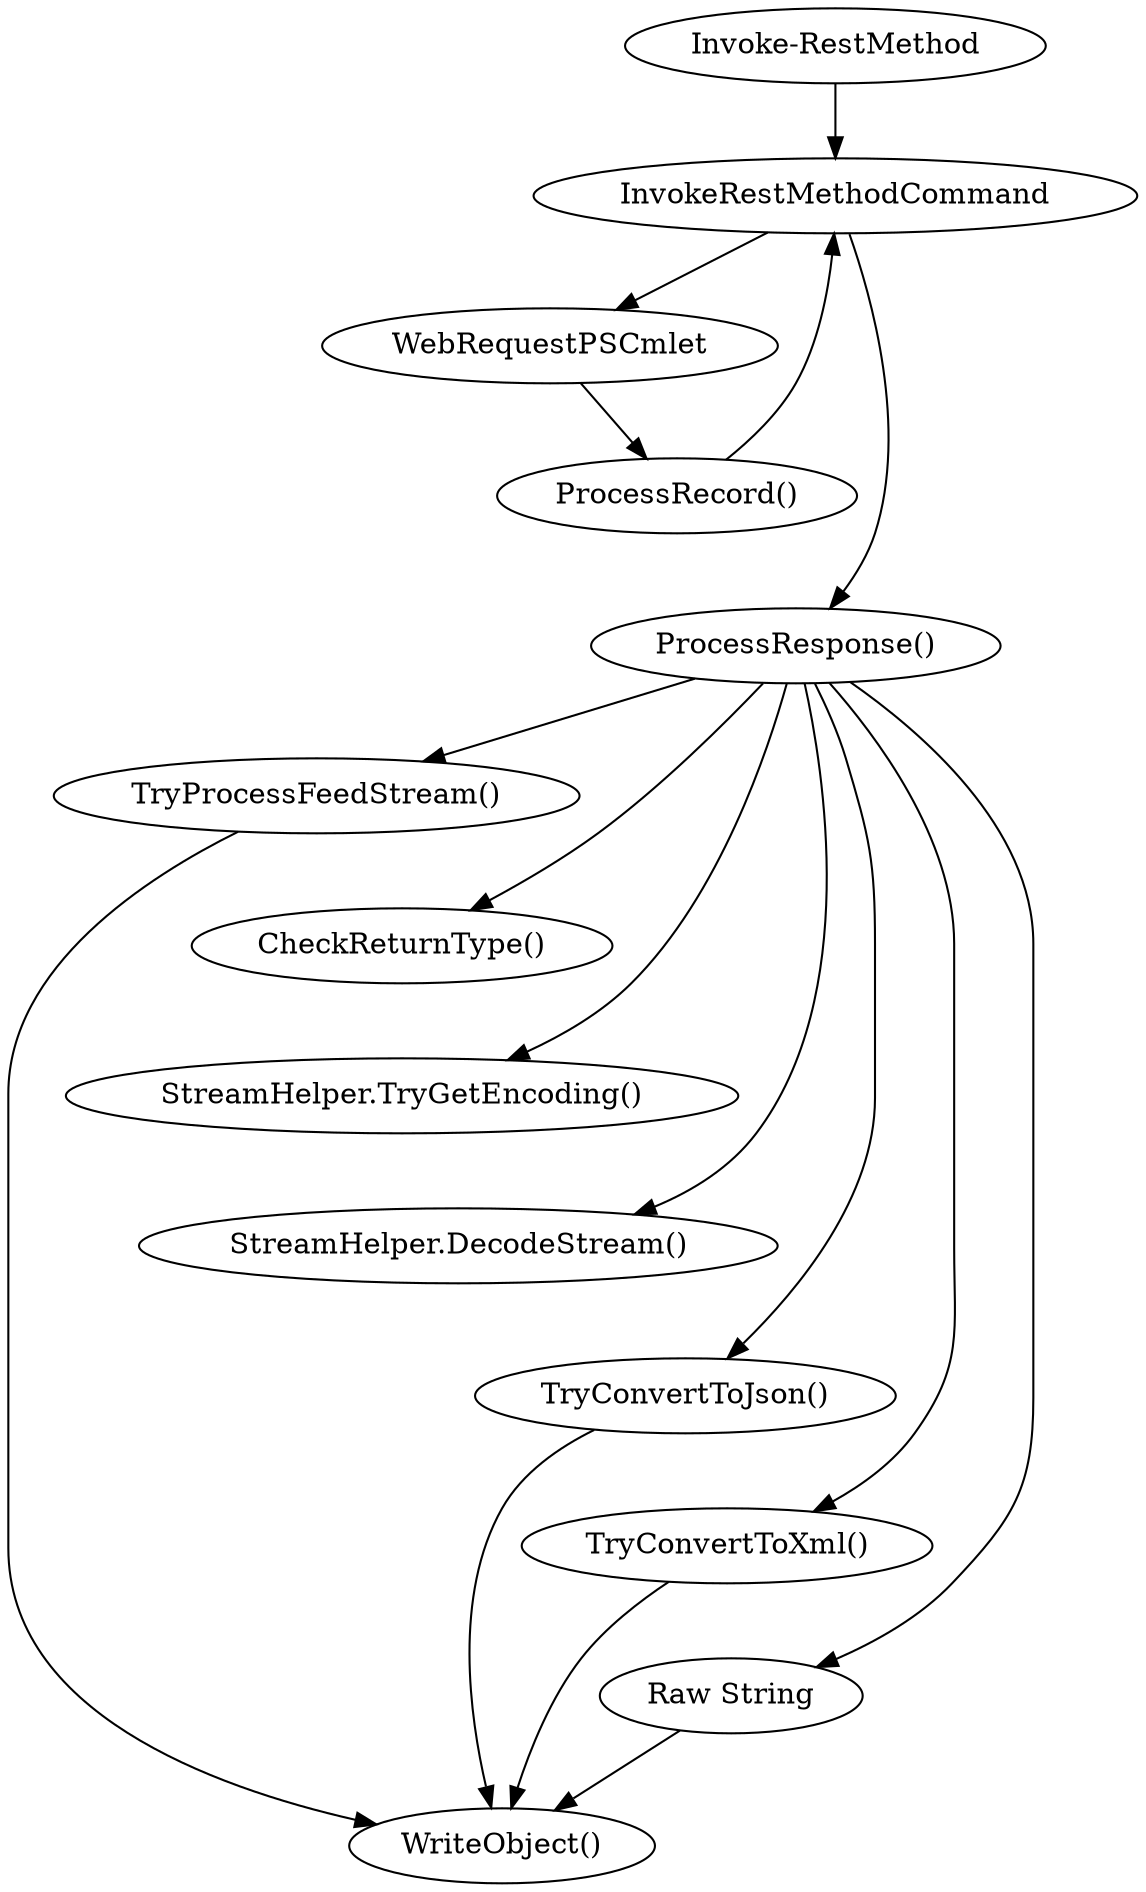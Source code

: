 digraph a {
    "Invoke-RestMethod" -> "InvokeRestMethodCommand"
    "InvokeRestMethodCommand" -> "WebRequestPSCmlet"
    "WebRequestPSCmlet" -> "ProcessRecord()"
    node[group="ProcessRecord()"]
    "ProcessRecord()" -> "InvokeRestMethodCommand"
    "InvokeRestMethodCommand"->"ProcessResponse()"
    "ProcessResponse()"->"TryProcessFeedStream()"
    "TryProcessFeedStream()"->"WriteObject()"
    "ProcessResponse()"->"CheckReturnType()"
    "ProcessResponse()"->"StreamHelper.TryGetEncoding()"
    "ProcessResponse()"->"StreamHelper.DecodeStream()"
    "ProcessResponse()"->"TryConvertToJson()"
    "ProcessResponse()"->"TryConvertToXml()"
    "ProcessResponse()"->"Raw String"
    "TryConvertToJson()"->"WriteObject()"
    "TryConvertToXml()"->"WriteObject()"
    "Raw String"->"WriteObject()"
    edge[style=invis];
    "ProcessRecord()" ->"ProcessResponse()"
    "TryProcessFeedStream()"->"CheckReturnType()"
    "CheckReturnType()"->"StreamHelper.TryGetEncoding()"
    "StreamHelper.TryGetEncoding()"->"StreamHelper.DecodeStream()"
    "StreamHelper.DecodeStream()"->"TryConvertToJson()"
    "StreamHelper.DecodeStream()"->"TryConvertToXml()"
    "TryConvertToJson()"->"TryConvertToXml()"->"Raw String"
}